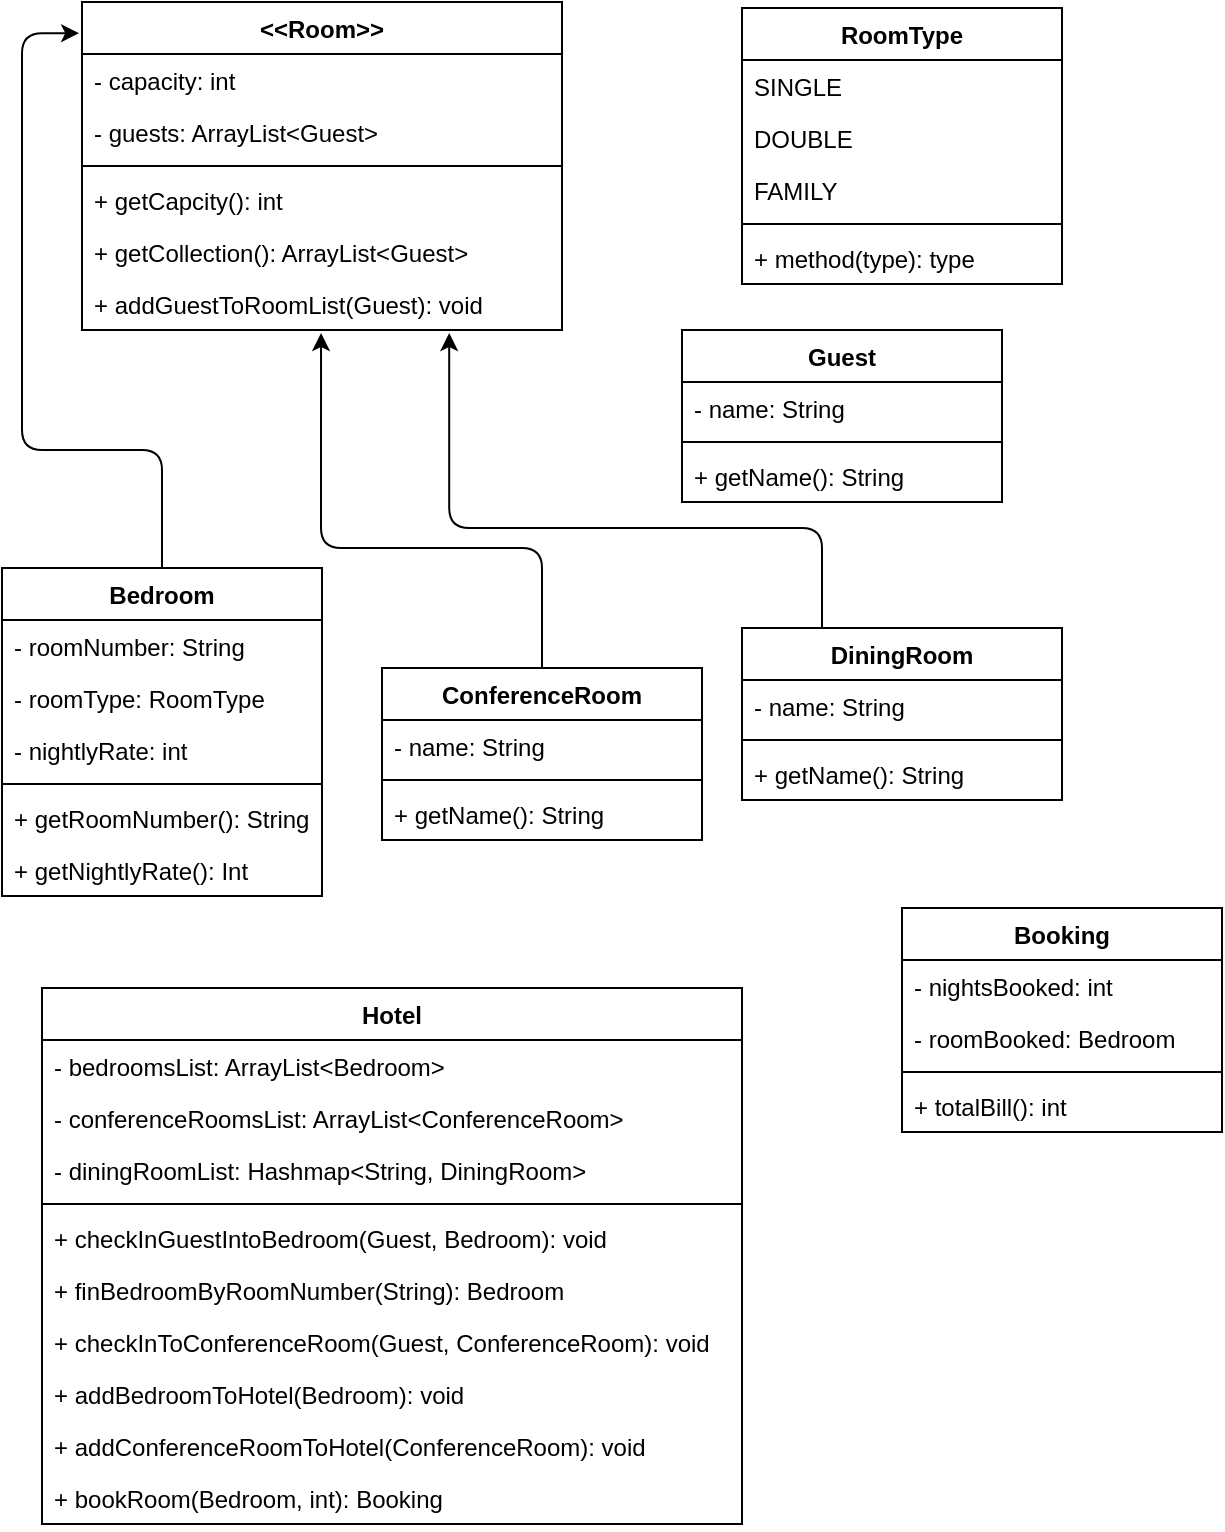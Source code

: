 <mxfile version="14.1.8" type="device"><diagram id="C5RBs43oDa-KdzZeNtuy" name="Page-1"><mxGraphModel dx="673" dy="710" grid="1" gridSize="10" guides="1" tooltips="1" connect="1" arrows="1" fold="1" page="1" pageScale="1" pageWidth="827" pageHeight="1169" math="0" shadow="0"><root><mxCell id="WIyWlLk6GJQsqaUBKTNV-0"/><mxCell id="WIyWlLk6GJQsqaUBKTNV-1" parent="WIyWlLk6GJQsqaUBKTNV-0"/><mxCell id="pXLe9zJlzubSdf705xZA-0" value="Guest" style="swimlane;fontStyle=1;align=center;verticalAlign=top;childLayout=stackLayout;horizontal=1;startSize=26;horizontalStack=0;resizeParent=1;resizeParentMax=0;resizeLast=0;collapsible=1;marginBottom=0;" vertex="1" parent="WIyWlLk6GJQsqaUBKTNV-1"><mxGeometry x="370" y="191" width="160" height="86" as="geometry"/></mxCell><mxCell id="pXLe9zJlzubSdf705xZA-1" value="- name: String" style="text;strokeColor=none;fillColor=none;align=left;verticalAlign=top;spacingLeft=4;spacingRight=4;overflow=hidden;rotatable=0;points=[[0,0.5],[1,0.5]];portConstraint=eastwest;" vertex="1" parent="pXLe9zJlzubSdf705xZA-0"><mxGeometry y="26" width="160" height="26" as="geometry"/></mxCell><mxCell id="pXLe9zJlzubSdf705xZA-2" value="" style="line;strokeWidth=1;fillColor=none;align=left;verticalAlign=middle;spacingTop=-1;spacingLeft=3;spacingRight=3;rotatable=0;labelPosition=right;points=[];portConstraint=eastwest;" vertex="1" parent="pXLe9zJlzubSdf705xZA-0"><mxGeometry y="52" width="160" height="8" as="geometry"/></mxCell><mxCell id="pXLe9zJlzubSdf705xZA-3" value="+ getName(): String" style="text;strokeColor=none;fillColor=none;align=left;verticalAlign=top;spacingLeft=4;spacingRight=4;overflow=hidden;rotatable=0;points=[[0,0.5],[1,0.5]];portConstraint=eastwest;" vertex="1" parent="pXLe9zJlzubSdf705xZA-0"><mxGeometry y="60" width="160" height="26" as="geometry"/></mxCell><mxCell id="pXLe9zJlzubSdf705xZA-4" value="RoomType" style="swimlane;fontStyle=1;align=center;verticalAlign=top;childLayout=stackLayout;horizontal=1;startSize=26;horizontalStack=0;resizeParent=1;resizeParentMax=0;resizeLast=0;collapsible=1;marginBottom=0;" vertex="1" parent="WIyWlLk6GJQsqaUBKTNV-1"><mxGeometry x="400" y="30" width="160" height="138" as="geometry"/></mxCell><mxCell id="pXLe9zJlzubSdf705xZA-5" value="SINGLE" style="text;strokeColor=none;fillColor=none;align=left;verticalAlign=top;spacingLeft=4;spacingRight=4;overflow=hidden;rotatable=0;points=[[0,0.5],[1,0.5]];portConstraint=eastwest;" vertex="1" parent="pXLe9zJlzubSdf705xZA-4"><mxGeometry y="26" width="160" height="26" as="geometry"/></mxCell><mxCell id="pXLe9zJlzubSdf705xZA-8" value="DOUBLE" style="text;strokeColor=none;fillColor=none;align=left;verticalAlign=top;spacingLeft=4;spacingRight=4;overflow=hidden;rotatable=0;points=[[0,0.5],[1,0.5]];portConstraint=eastwest;" vertex="1" parent="pXLe9zJlzubSdf705xZA-4"><mxGeometry y="52" width="160" height="26" as="geometry"/></mxCell><mxCell id="pXLe9zJlzubSdf705xZA-9" value="FAMILY" style="text;strokeColor=none;fillColor=none;align=left;verticalAlign=top;spacingLeft=4;spacingRight=4;overflow=hidden;rotatable=0;points=[[0,0.5],[1,0.5]];portConstraint=eastwest;" vertex="1" parent="pXLe9zJlzubSdf705xZA-4"><mxGeometry y="78" width="160" height="26" as="geometry"/></mxCell><mxCell id="pXLe9zJlzubSdf705xZA-6" value="" style="line;strokeWidth=1;fillColor=none;align=left;verticalAlign=middle;spacingTop=-1;spacingLeft=3;spacingRight=3;rotatable=0;labelPosition=right;points=[];portConstraint=eastwest;" vertex="1" parent="pXLe9zJlzubSdf705xZA-4"><mxGeometry y="104" width="160" height="8" as="geometry"/></mxCell><mxCell id="pXLe9zJlzubSdf705xZA-7" value="+ method(type): type" style="text;strokeColor=none;fillColor=none;align=left;verticalAlign=top;spacingLeft=4;spacingRight=4;overflow=hidden;rotatable=0;points=[[0,0.5],[1,0.5]];portConstraint=eastwest;" vertex="1" parent="pXLe9zJlzubSdf705xZA-4"><mxGeometry y="112" width="160" height="26" as="geometry"/></mxCell><mxCell id="pXLe9zJlzubSdf705xZA-10" value="&lt;&lt;Room&gt;&gt;" style="swimlane;fontStyle=1;align=center;verticalAlign=top;childLayout=stackLayout;horizontal=1;startSize=26;horizontalStack=0;resizeParent=1;resizeParentMax=0;resizeLast=0;collapsible=1;marginBottom=0;" vertex="1" parent="WIyWlLk6GJQsqaUBKTNV-1"><mxGeometry x="70" y="27" width="240" height="164" as="geometry"/></mxCell><mxCell id="pXLe9zJlzubSdf705xZA-11" value="- capacity: int" style="text;strokeColor=none;fillColor=none;align=left;verticalAlign=top;spacingLeft=4;spacingRight=4;overflow=hidden;rotatable=0;points=[[0,0.5],[1,0.5]];portConstraint=eastwest;" vertex="1" parent="pXLe9zJlzubSdf705xZA-10"><mxGeometry y="26" width="240" height="26" as="geometry"/></mxCell><mxCell id="pXLe9zJlzubSdf705xZA-14" value="- guests: ArrayList&lt;Guest&gt;" style="text;strokeColor=none;fillColor=none;align=left;verticalAlign=top;spacingLeft=4;spacingRight=4;overflow=hidden;rotatable=0;points=[[0,0.5],[1,0.5]];portConstraint=eastwest;" vertex="1" parent="pXLe9zJlzubSdf705xZA-10"><mxGeometry y="52" width="240" height="26" as="geometry"/></mxCell><mxCell id="pXLe9zJlzubSdf705xZA-12" value="" style="line;strokeWidth=1;fillColor=none;align=left;verticalAlign=middle;spacingTop=-1;spacingLeft=3;spacingRight=3;rotatable=0;labelPosition=right;points=[];portConstraint=eastwest;" vertex="1" parent="pXLe9zJlzubSdf705xZA-10"><mxGeometry y="78" width="240" height="8" as="geometry"/></mxCell><mxCell id="pXLe9zJlzubSdf705xZA-13" value="+ getCapcity(): int" style="text;strokeColor=none;fillColor=none;align=left;verticalAlign=top;spacingLeft=4;spacingRight=4;overflow=hidden;rotatable=0;points=[[0,0.5],[1,0.5]];portConstraint=eastwest;" vertex="1" parent="pXLe9zJlzubSdf705xZA-10"><mxGeometry y="86" width="240" height="26" as="geometry"/></mxCell><mxCell id="pXLe9zJlzubSdf705xZA-15" value="+ getCollection(): ArrayList&lt;Guest&gt;" style="text;strokeColor=none;fillColor=none;align=left;verticalAlign=top;spacingLeft=4;spacingRight=4;overflow=hidden;rotatable=0;points=[[0,0.5],[1,0.5]];portConstraint=eastwest;" vertex="1" parent="pXLe9zJlzubSdf705xZA-10"><mxGeometry y="112" width="240" height="26" as="geometry"/></mxCell><mxCell id="pXLe9zJlzubSdf705xZA-35" value="+ addGuestToRoomList(Guest): void" style="text;strokeColor=none;fillColor=none;align=left;verticalAlign=top;spacingLeft=4;spacingRight=4;overflow=hidden;rotatable=0;points=[[0,0.5],[1,0.5]];portConstraint=eastwest;" vertex="1" parent="pXLe9zJlzubSdf705xZA-10"><mxGeometry y="138" width="240" height="26" as="geometry"/></mxCell><mxCell id="pXLe9zJlzubSdf705xZA-18" value="Bedroom" style="swimlane;fontStyle=1;align=center;verticalAlign=top;childLayout=stackLayout;horizontal=1;startSize=26;horizontalStack=0;resizeParent=1;resizeParentMax=0;resizeLast=0;collapsible=1;marginBottom=0;" vertex="1" parent="WIyWlLk6GJQsqaUBKTNV-1"><mxGeometry x="30" y="310" width="160" height="164" as="geometry"/></mxCell><mxCell id="pXLe9zJlzubSdf705xZA-19" value="- roomNumber: String" style="text;strokeColor=none;fillColor=none;align=left;verticalAlign=top;spacingLeft=4;spacingRight=4;overflow=hidden;rotatable=0;points=[[0,0.5],[1,0.5]];portConstraint=eastwest;" vertex="1" parent="pXLe9zJlzubSdf705xZA-18"><mxGeometry y="26" width="160" height="26" as="geometry"/></mxCell><mxCell id="pXLe9zJlzubSdf705xZA-36" value="- roomType: RoomType" style="text;strokeColor=none;fillColor=none;align=left;verticalAlign=top;spacingLeft=4;spacingRight=4;overflow=hidden;rotatable=0;points=[[0,0.5],[1,0.5]];portConstraint=eastwest;" vertex="1" parent="pXLe9zJlzubSdf705xZA-18"><mxGeometry y="52" width="160" height="26" as="geometry"/></mxCell><mxCell id="pXLe9zJlzubSdf705xZA-46" value="- nightlyRate: int" style="text;strokeColor=none;fillColor=none;align=left;verticalAlign=top;spacingLeft=4;spacingRight=4;overflow=hidden;rotatable=0;points=[[0,0.5],[1,0.5]];portConstraint=eastwest;" vertex="1" parent="pXLe9zJlzubSdf705xZA-18"><mxGeometry y="78" width="160" height="26" as="geometry"/></mxCell><mxCell id="pXLe9zJlzubSdf705xZA-20" value="" style="line;strokeWidth=1;fillColor=none;align=left;verticalAlign=middle;spacingTop=-1;spacingLeft=3;spacingRight=3;rotatable=0;labelPosition=right;points=[];portConstraint=eastwest;" vertex="1" parent="pXLe9zJlzubSdf705xZA-18"><mxGeometry y="104" width="160" height="8" as="geometry"/></mxCell><mxCell id="pXLe9zJlzubSdf705xZA-21" value="+ getRoomNumber(): String" style="text;strokeColor=none;fillColor=none;align=left;verticalAlign=top;spacingLeft=4;spacingRight=4;overflow=hidden;rotatable=0;points=[[0,0.5],[1,0.5]];portConstraint=eastwest;" vertex="1" parent="pXLe9zJlzubSdf705xZA-18"><mxGeometry y="112" width="160" height="26" as="geometry"/></mxCell><mxCell id="pXLe9zJlzubSdf705xZA-47" value="+ getNightlyRate(): Int" style="text;strokeColor=none;fillColor=none;align=left;verticalAlign=top;spacingLeft=4;spacingRight=4;overflow=hidden;rotatable=0;points=[[0,0.5],[1,0.5]];portConstraint=eastwest;" vertex="1" parent="pXLe9zJlzubSdf705xZA-18"><mxGeometry y="138" width="160" height="26" as="geometry"/></mxCell><mxCell id="pXLe9zJlzubSdf705xZA-22" value="ConferenceRoom" style="swimlane;fontStyle=1;align=center;verticalAlign=top;childLayout=stackLayout;horizontal=1;startSize=26;horizontalStack=0;resizeParent=1;resizeParentMax=0;resizeLast=0;collapsible=1;marginBottom=0;" vertex="1" parent="WIyWlLk6GJQsqaUBKTNV-1"><mxGeometry x="220" y="360" width="160" height="86" as="geometry"/></mxCell><mxCell id="pXLe9zJlzubSdf705xZA-23" value="- name: String" style="text;strokeColor=none;fillColor=none;align=left;verticalAlign=top;spacingLeft=4;spacingRight=4;overflow=hidden;rotatable=0;points=[[0,0.5],[1,0.5]];portConstraint=eastwest;" vertex="1" parent="pXLe9zJlzubSdf705xZA-22"><mxGeometry y="26" width="160" height="26" as="geometry"/></mxCell><mxCell id="pXLe9zJlzubSdf705xZA-24" value="" style="line;strokeWidth=1;fillColor=none;align=left;verticalAlign=middle;spacingTop=-1;spacingLeft=3;spacingRight=3;rotatable=0;labelPosition=right;points=[];portConstraint=eastwest;" vertex="1" parent="pXLe9zJlzubSdf705xZA-22"><mxGeometry y="52" width="160" height="8" as="geometry"/></mxCell><mxCell id="pXLe9zJlzubSdf705xZA-25" value="+ getName(): String" style="text;strokeColor=none;fillColor=none;align=left;verticalAlign=top;spacingLeft=4;spacingRight=4;overflow=hidden;rotatable=0;points=[[0,0.5],[1,0.5]];portConstraint=eastwest;" vertex="1" parent="pXLe9zJlzubSdf705xZA-22"><mxGeometry y="60" width="160" height="26" as="geometry"/></mxCell><mxCell id="pXLe9zJlzubSdf705xZA-48" value="DiningRoom" style="swimlane;fontStyle=1;align=center;verticalAlign=top;childLayout=stackLayout;horizontal=1;startSize=26;horizontalStack=0;resizeParent=1;resizeParentMax=0;resizeLast=0;collapsible=1;marginBottom=0;" vertex="1" parent="WIyWlLk6GJQsqaUBKTNV-1"><mxGeometry x="400" y="340" width="160" height="86" as="geometry"/></mxCell><mxCell id="pXLe9zJlzubSdf705xZA-49" value="- name: String" style="text;strokeColor=none;fillColor=none;align=left;verticalAlign=top;spacingLeft=4;spacingRight=4;overflow=hidden;rotatable=0;points=[[0,0.5],[1,0.5]];portConstraint=eastwest;" vertex="1" parent="pXLe9zJlzubSdf705xZA-48"><mxGeometry y="26" width="160" height="26" as="geometry"/></mxCell><mxCell id="pXLe9zJlzubSdf705xZA-50" value="" style="line;strokeWidth=1;fillColor=none;align=left;verticalAlign=middle;spacingTop=-1;spacingLeft=3;spacingRight=3;rotatable=0;labelPosition=right;points=[];portConstraint=eastwest;" vertex="1" parent="pXLe9zJlzubSdf705xZA-48"><mxGeometry y="52" width="160" height="8" as="geometry"/></mxCell><mxCell id="pXLe9zJlzubSdf705xZA-51" value="+ getName(): String" style="text;strokeColor=none;fillColor=none;align=left;verticalAlign=top;spacingLeft=4;spacingRight=4;overflow=hidden;rotatable=0;points=[[0,0.5],[1,0.5]];portConstraint=eastwest;" vertex="1" parent="pXLe9zJlzubSdf705xZA-48"><mxGeometry y="60" width="160" height="26" as="geometry"/></mxCell><mxCell id="pXLe9zJlzubSdf705xZA-26" value="" style="endArrow=classic;html=1;exitX=0.5;exitY=0;exitDx=0;exitDy=0;entryX=-0.006;entryY=0.095;entryDx=0;entryDy=0;entryPerimeter=0;edgeStyle=orthogonalEdgeStyle;" edge="1" parent="WIyWlLk6GJQsqaUBKTNV-1" source="pXLe9zJlzubSdf705xZA-18" target="pXLe9zJlzubSdf705xZA-10"><mxGeometry width="50" height="50" relative="1" as="geometry"><mxPoint x="110" y="290" as="sourcePoint"/><mxPoint x="160" y="240" as="targetPoint"/><Array as="points"><mxPoint x="110" y="251"/><mxPoint x="40" y="251"/><mxPoint x="40" y="43"/></Array></mxGeometry></mxCell><mxCell id="pXLe9zJlzubSdf705xZA-27" value="" style="endArrow=classic;html=1;exitX=0.5;exitY=0;exitDx=0;exitDy=0;entryX=0.498;entryY=1.058;entryDx=0;entryDy=0;entryPerimeter=0;edgeStyle=orthogonalEdgeStyle;" edge="1" parent="WIyWlLk6GJQsqaUBKTNV-1" source="pXLe9zJlzubSdf705xZA-22"><mxGeometry width="50" height="50" relative="1" as="geometry"><mxPoint x="270" y="310" as="sourcePoint"/><mxPoint x="189.52" y="192.508" as="targetPoint"/><Array as="points"><mxPoint x="300" y="300"/><mxPoint x="190" y="300"/></Array></mxGeometry></mxCell><mxCell id="pXLe9zJlzubSdf705xZA-28" value="Hotel" style="swimlane;fontStyle=1;align=center;verticalAlign=top;childLayout=stackLayout;horizontal=1;startSize=26;horizontalStack=0;resizeParent=1;resizeParentMax=0;resizeLast=0;collapsible=1;marginBottom=0;" vertex="1" parent="WIyWlLk6GJQsqaUBKTNV-1"><mxGeometry x="50" y="520" width="350" height="268" as="geometry"/></mxCell><mxCell id="pXLe9zJlzubSdf705xZA-29" value="- bedroomsList: ArrayList&lt;Bedroom&gt;" style="text;strokeColor=none;fillColor=none;align=left;verticalAlign=top;spacingLeft=4;spacingRight=4;overflow=hidden;rotatable=0;points=[[0,0.5],[1,0.5]];portConstraint=eastwest;" vertex="1" parent="pXLe9zJlzubSdf705xZA-28"><mxGeometry y="26" width="350" height="26" as="geometry"/></mxCell><mxCell id="pXLe9zJlzubSdf705xZA-32" value="- conferenceRoomsList: ArrayList&lt;ConferenceRoom&gt;" style="text;strokeColor=none;fillColor=none;align=left;verticalAlign=top;spacingLeft=4;spacingRight=4;overflow=hidden;rotatable=0;points=[[0,0.5],[1,0.5]];portConstraint=eastwest;" vertex="1" parent="pXLe9zJlzubSdf705xZA-28"><mxGeometry y="52" width="350" height="26" as="geometry"/></mxCell><mxCell id="pXLe9zJlzubSdf705xZA-53" value="- diningRoomList: Hashmap&lt;String, DiningRoom&gt;" style="text;strokeColor=none;fillColor=none;align=left;verticalAlign=top;spacingLeft=4;spacingRight=4;overflow=hidden;rotatable=0;points=[[0,0.5],[1,0.5]];portConstraint=eastwest;" vertex="1" parent="pXLe9zJlzubSdf705xZA-28"><mxGeometry y="78" width="350" height="26" as="geometry"/></mxCell><mxCell id="pXLe9zJlzubSdf705xZA-30" value="" style="line;strokeWidth=1;fillColor=none;align=left;verticalAlign=middle;spacingTop=-1;spacingLeft=3;spacingRight=3;rotatable=0;labelPosition=right;points=[];portConstraint=eastwest;" vertex="1" parent="pXLe9zJlzubSdf705xZA-28"><mxGeometry y="104" width="350" height="8" as="geometry"/></mxCell><mxCell id="pXLe9zJlzubSdf705xZA-31" value="+ checkInGuestIntoBedroom(Guest, Bedroom): void" style="text;strokeColor=none;fillColor=none;align=left;verticalAlign=top;spacingLeft=4;spacingRight=4;overflow=hidden;rotatable=0;points=[[0,0.5],[1,0.5]];portConstraint=eastwest;" vertex="1" parent="pXLe9zJlzubSdf705xZA-28"><mxGeometry y="112" width="350" height="26" as="geometry"/></mxCell><mxCell id="pXLe9zJlzubSdf705xZA-39" value="+ finBedroomByRoomNumber(String): Bedroom" style="text;strokeColor=none;fillColor=none;align=left;verticalAlign=top;spacingLeft=4;spacingRight=4;overflow=hidden;rotatable=0;points=[[0,0.5],[1,0.5]];portConstraint=eastwest;" vertex="1" parent="pXLe9zJlzubSdf705xZA-28"><mxGeometry y="138" width="350" height="26" as="geometry"/></mxCell><mxCell id="pXLe9zJlzubSdf705xZA-33" value="+ checkInToConferenceRoom(Guest, ConferenceRoom): void" style="text;strokeColor=none;fillColor=none;align=left;verticalAlign=top;spacingLeft=4;spacingRight=4;overflow=hidden;rotatable=0;points=[[0,0.5],[1,0.5]];portConstraint=eastwest;" vertex="1" parent="pXLe9zJlzubSdf705xZA-28"><mxGeometry y="164" width="350" height="26" as="geometry"/></mxCell><mxCell id="pXLe9zJlzubSdf705xZA-37" value="+ addBedroomToHotel(Bedroom): void" style="text;strokeColor=none;fillColor=none;align=left;verticalAlign=top;spacingLeft=4;spacingRight=4;overflow=hidden;rotatable=0;points=[[0,0.5],[1,0.5]];portConstraint=eastwest;" vertex="1" parent="pXLe9zJlzubSdf705xZA-28"><mxGeometry y="190" width="350" height="26" as="geometry"/></mxCell><mxCell id="pXLe9zJlzubSdf705xZA-38" value="+ addConferenceRoomToHotel(ConferenceRoom): void" style="text;strokeColor=none;fillColor=none;align=left;verticalAlign=top;spacingLeft=4;spacingRight=4;overflow=hidden;rotatable=0;points=[[0,0.5],[1,0.5]];portConstraint=eastwest;" vertex="1" parent="pXLe9zJlzubSdf705xZA-28"><mxGeometry y="216" width="350" height="26" as="geometry"/></mxCell><mxCell id="pXLe9zJlzubSdf705xZA-45" value="+ bookRoom(Bedroom, int): Booking" style="text;strokeColor=none;fillColor=none;align=left;verticalAlign=top;spacingLeft=4;spacingRight=4;overflow=hidden;rotatable=0;points=[[0,0.5],[1,0.5]];portConstraint=eastwest;" vertex="1" parent="pXLe9zJlzubSdf705xZA-28"><mxGeometry y="242" width="350" height="26" as="geometry"/></mxCell><mxCell id="pXLe9zJlzubSdf705xZA-40" value="Booking" style="swimlane;fontStyle=1;align=center;verticalAlign=top;childLayout=stackLayout;horizontal=1;startSize=26;horizontalStack=0;resizeParent=1;resizeParentMax=0;resizeLast=0;collapsible=1;marginBottom=0;" vertex="1" parent="WIyWlLk6GJQsqaUBKTNV-1"><mxGeometry x="480" y="480" width="160" height="112" as="geometry"/></mxCell><mxCell id="pXLe9zJlzubSdf705xZA-41" value="- nightsBooked: int" style="text;strokeColor=none;fillColor=none;align=left;verticalAlign=top;spacingLeft=4;spacingRight=4;overflow=hidden;rotatable=0;points=[[0,0.5],[1,0.5]];portConstraint=eastwest;" vertex="1" parent="pXLe9zJlzubSdf705xZA-40"><mxGeometry y="26" width="160" height="26" as="geometry"/></mxCell><mxCell id="pXLe9zJlzubSdf705xZA-44" value="- roomBooked: Bedroom" style="text;strokeColor=none;fillColor=none;align=left;verticalAlign=top;spacingLeft=4;spacingRight=4;overflow=hidden;rotatable=0;points=[[0,0.5],[1,0.5]];portConstraint=eastwest;" vertex="1" parent="pXLe9zJlzubSdf705xZA-40"><mxGeometry y="52" width="160" height="26" as="geometry"/></mxCell><mxCell id="pXLe9zJlzubSdf705xZA-42" value="" style="line;strokeWidth=1;fillColor=none;align=left;verticalAlign=middle;spacingTop=-1;spacingLeft=3;spacingRight=3;rotatable=0;labelPosition=right;points=[];portConstraint=eastwest;" vertex="1" parent="pXLe9zJlzubSdf705xZA-40"><mxGeometry y="78" width="160" height="8" as="geometry"/></mxCell><mxCell id="pXLe9zJlzubSdf705xZA-43" value="+ totalBill(): int" style="text;strokeColor=none;fillColor=none;align=left;verticalAlign=top;spacingLeft=4;spacingRight=4;overflow=hidden;rotatable=0;points=[[0,0.5],[1,0.5]];portConstraint=eastwest;" vertex="1" parent="pXLe9zJlzubSdf705xZA-40"><mxGeometry y="86" width="160" height="26" as="geometry"/></mxCell><mxCell id="pXLe9zJlzubSdf705xZA-52" value="" style="endArrow=classic;html=1;exitX=0.25;exitY=0;exitDx=0;exitDy=0;entryX=0.765;entryY=1.058;entryDx=0;entryDy=0;entryPerimeter=0;edgeStyle=orthogonalEdgeStyle;" edge="1" parent="WIyWlLk6GJQsqaUBKTNV-1" source="pXLe9zJlzubSdf705xZA-48" target="pXLe9zJlzubSdf705xZA-35"><mxGeometry width="50" height="50" relative="1" as="geometry"><mxPoint x="330" y="270" as="sourcePoint"/><mxPoint x="380" y="220" as="targetPoint"/><Array as="points"><mxPoint x="440" y="290"/><mxPoint x="254" y="290"/></Array></mxGeometry></mxCell></root></mxGraphModel></diagram></mxfile>